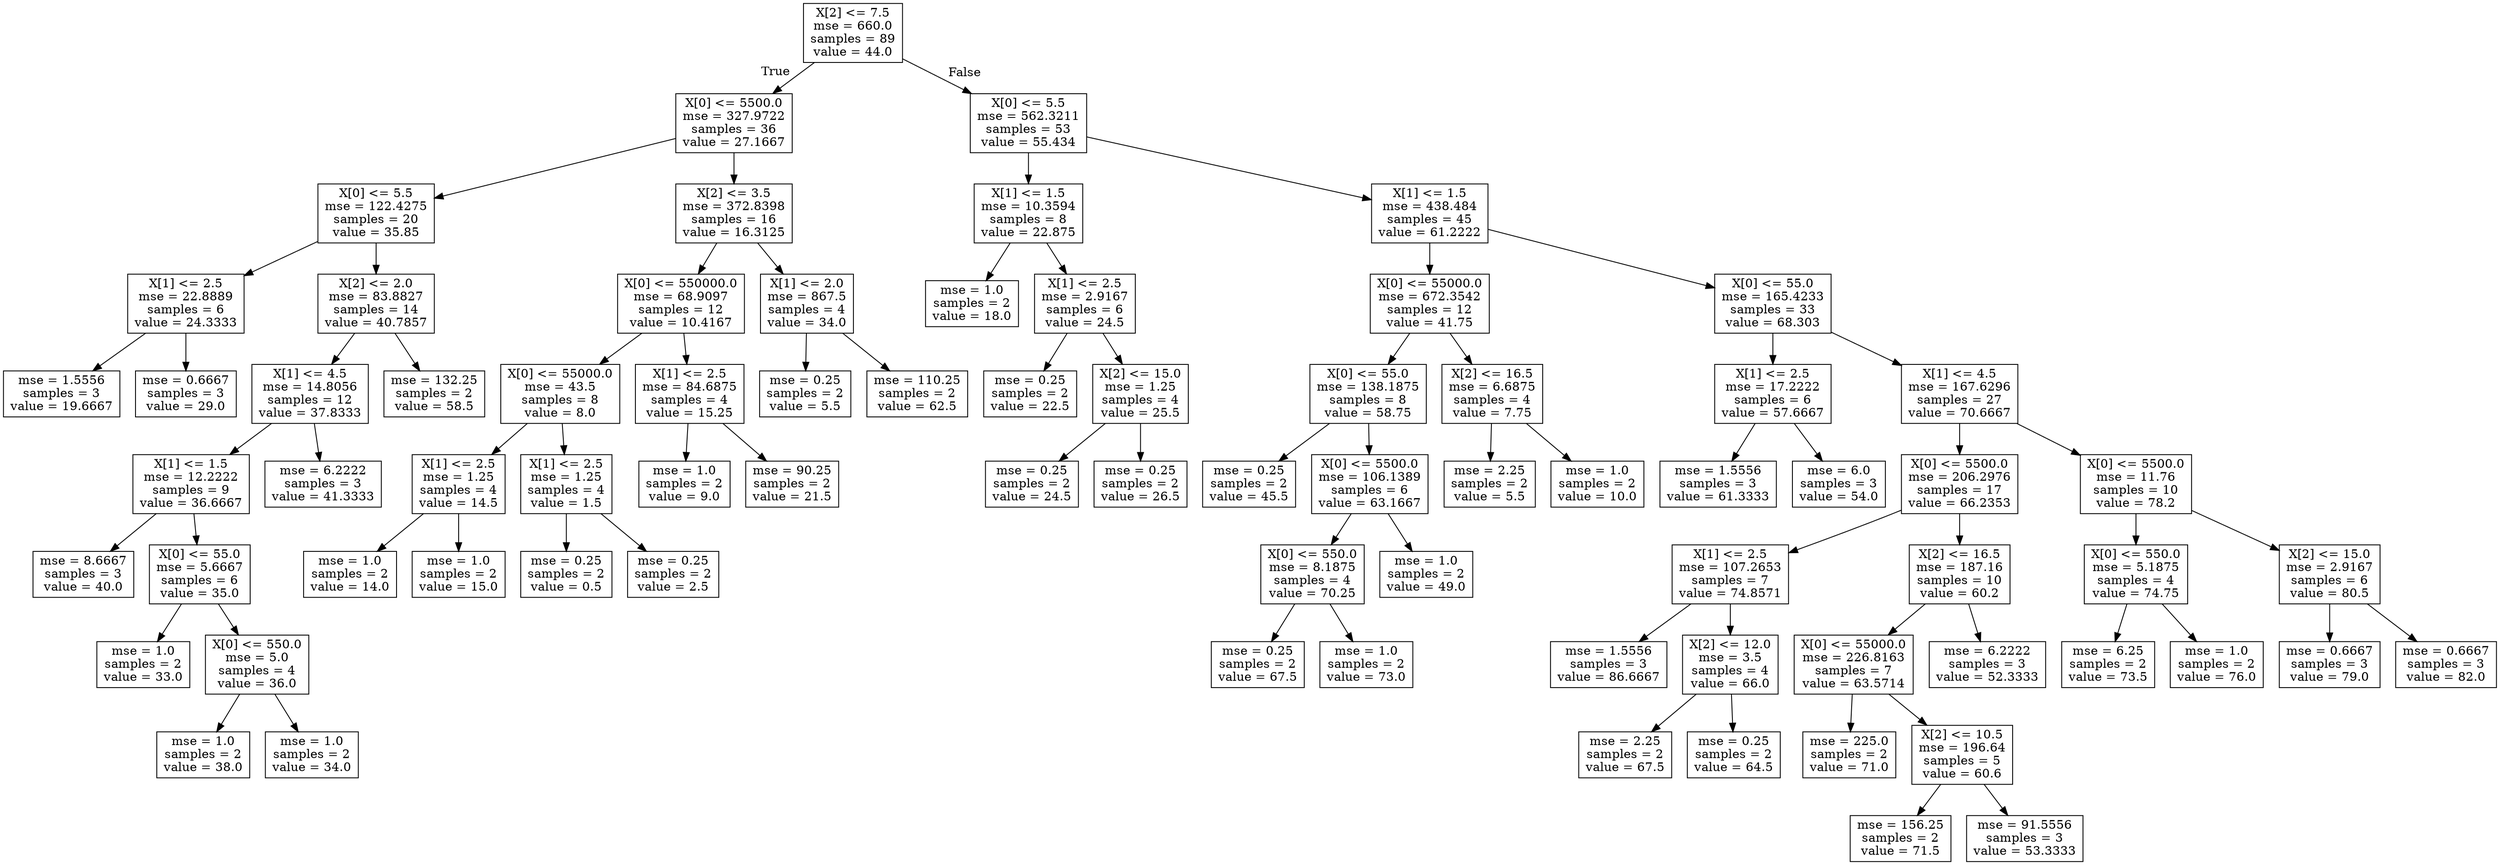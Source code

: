 digraph Tree {
node [shape=box] ;
0 [label="X[2] <= 7.5\nmse = 660.0\nsamples = 89\nvalue = 44.0"] ;
1 [label="X[0] <= 5500.0\nmse = 327.9722\nsamples = 36\nvalue = 27.1667"] ;
0 -> 1 [labeldistance=2.5, labelangle=45, headlabel="True"] ;
2 [label="X[0] <= 5.5\nmse = 122.4275\nsamples = 20\nvalue = 35.85"] ;
1 -> 2 ;
3 [label="X[1] <= 2.5\nmse = 22.8889\nsamples = 6\nvalue = 24.3333"] ;
2 -> 3 ;
4 [label="mse = 1.5556\nsamples = 3\nvalue = 19.6667"] ;
3 -> 4 ;
5 [label="mse = 0.6667\nsamples = 3\nvalue = 29.0"] ;
3 -> 5 ;
6 [label="X[2] <= 2.0\nmse = 83.8827\nsamples = 14\nvalue = 40.7857"] ;
2 -> 6 ;
7 [label="X[1] <= 4.5\nmse = 14.8056\nsamples = 12\nvalue = 37.8333"] ;
6 -> 7 ;
8 [label="X[1] <= 1.5\nmse = 12.2222\nsamples = 9\nvalue = 36.6667"] ;
7 -> 8 ;
9 [label="mse = 8.6667\nsamples = 3\nvalue = 40.0"] ;
8 -> 9 ;
10 [label="X[0] <= 55.0\nmse = 5.6667\nsamples = 6\nvalue = 35.0"] ;
8 -> 10 ;
11 [label="mse = 1.0\nsamples = 2\nvalue = 33.0"] ;
10 -> 11 ;
12 [label="X[0] <= 550.0\nmse = 5.0\nsamples = 4\nvalue = 36.0"] ;
10 -> 12 ;
13 [label="mse = 1.0\nsamples = 2\nvalue = 38.0"] ;
12 -> 13 ;
14 [label="mse = 1.0\nsamples = 2\nvalue = 34.0"] ;
12 -> 14 ;
15 [label="mse = 6.2222\nsamples = 3\nvalue = 41.3333"] ;
7 -> 15 ;
16 [label="mse = 132.25\nsamples = 2\nvalue = 58.5"] ;
6 -> 16 ;
17 [label="X[2] <= 3.5\nmse = 372.8398\nsamples = 16\nvalue = 16.3125"] ;
1 -> 17 ;
18 [label="X[0] <= 550000.0\nmse = 68.9097\nsamples = 12\nvalue = 10.4167"] ;
17 -> 18 ;
19 [label="X[0] <= 55000.0\nmse = 43.5\nsamples = 8\nvalue = 8.0"] ;
18 -> 19 ;
20 [label="X[1] <= 2.5\nmse = 1.25\nsamples = 4\nvalue = 14.5"] ;
19 -> 20 ;
21 [label="mse = 1.0\nsamples = 2\nvalue = 14.0"] ;
20 -> 21 ;
22 [label="mse = 1.0\nsamples = 2\nvalue = 15.0"] ;
20 -> 22 ;
23 [label="X[1] <= 2.5\nmse = 1.25\nsamples = 4\nvalue = 1.5"] ;
19 -> 23 ;
24 [label="mse = 0.25\nsamples = 2\nvalue = 0.5"] ;
23 -> 24 ;
25 [label="mse = 0.25\nsamples = 2\nvalue = 2.5"] ;
23 -> 25 ;
26 [label="X[1] <= 2.5\nmse = 84.6875\nsamples = 4\nvalue = 15.25"] ;
18 -> 26 ;
27 [label="mse = 1.0\nsamples = 2\nvalue = 9.0"] ;
26 -> 27 ;
28 [label="mse = 90.25\nsamples = 2\nvalue = 21.5"] ;
26 -> 28 ;
29 [label="X[1] <= 2.0\nmse = 867.5\nsamples = 4\nvalue = 34.0"] ;
17 -> 29 ;
30 [label="mse = 0.25\nsamples = 2\nvalue = 5.5"] ;
29 -> 30 ;
31 [label="mse = 110.25\nsamples = 2\nvalue = 62.5"] ;
29 -> 31 ;
32 [label="X[0] <= 5.5\nmse = 562.3211\nsamples = 53\nvalue = 55.434"] ;
0 -> 32 [labeldistance=2.5, labelangle=-45, headlabel="False"] ;
33 [label="X[1] <= 1.5\nmse = 10.3594\nsamples = 8\nvalue = 22.875"] ;
32 -> 33 ;
34 [label="mse = 1.0\nsamples = 2\nvalue = 18.0"] ;
33 -> 34 ;
35 [label="X[1] <= 2.5\nmse = 2.9167\nsamples = 6\nvalue = 24.5"] ;
33 -> 35 ;
36 [label="mse = 0.25\nsamples = 2\nvalue = 22.5"] ;
35 -> 36 ;
37 [label="X[2] <= 15.0\nmse = 1.25\nsamples = 4\nvalue = 25.5"] ;
35 -> 37 ;
38 [label="mse = 0.25\nsamples = 2\nvalue = 24.5"] ;
37 -> 38 ;
39 [label="mse = 0.25\nsamples = 2\nvalue = 26.5"] ;
37 -> 39 ;
40 [label="X[1] <= 1.5\nmse = 438.484\nsamples = 45\nvalue = 61.2222"] ;
32 -> 40 ;
41 [label="X[0] <= 55000.0\nmse = 672.3542\nsamples = 12\nvalue = 41.75"] ;
40 -> 41 ;
42 [label="X[0] <= 55.0\nmse = 138.1875\nsamples = 8\nvalue = 58.75"] ;
41 -> 42 ;
43 [label="mse = 0.25\nsamples = 2\nvalue = 45.5"] ;
42 -> 43 ;
44 [label="X[0] <= 5500.0\nmse = 106.1389\nsamples = 6\nvalue = 63.1667"] ;
42 -> 44 ;
45 [label="X[0] <= 550.0\nmse = 8.1875\nsamples = 4\nvalue = 70.25"] ;
44 -> 45 ;
46 [label="mse = 0.25\nsamples = 2\nvalue = 67.5"] ;
45 -> 46 ;
47 [label="mse = 1.0\nsamples = 2\nvalue = 73.0"] ;
45 -> 47 ;
48 [label="mse = 1.0\nsamples = 2\nvalue = 49.0"] ;
44 -> 48 ;
49 [label="X[2] <= 16.5\nmse = 6.6875\nsamples = 4\nvalue = 7.75"] ;
41 -> 49 ;
50 [label="mse = 2.25\nsamples = 2\nvalue = 5.5"] ;
49 -> 50 ;
51 [label="mse = 1.0\nsamples = 2\nvalue = 10.0"] ;
49 -> 51 ;
52 [label="X[0] <= 55.0\nmse = 165.4233\nsamples = 33\nvalue = 68.303"] ;
40 -> 52 ;
53 [label="X[1] <= 2.5\nmse = 17.2222\nsamples = 6\nvalue = 57.6667"] ;
52 -> 53 ;
54 [label="mse = 1.5556\nsamples = 3\nvalue = 61.3333"] ;
53 -> 54 ;
55 [label="mse = 6.0\nsamples = 3\nvalue = 54.0"] ;
53 -> 55 ;
56 [label="X[1] <= 4.5\nmse = 167.6296\nsamples = 27\nvalue = 70.6667"] ;
52 -> 56 ;
57 [label="X[0] <= 5500.0\nmse = 206.2976\nsamples = 17\nvalue = 66.2353"] ;
56 -> 57 ;
58 [label="X[1] <= 2.5\nmse = 107.2653\nsamples = 7\nvalue = 74.8571"] ;
57 -> 58 ;
59 [label="mse = 1.5556\nsamples = 3\nvalue = 86.6667"] ;
58 -> 59 ;
60 [label="X[2] <= 12.0\nmse = 3.5\nsamples = 4\nvalue = 66.0"] ;
58 -> 60 ;
61 [label="mse = 2.25\nsamples = 2\nvalue = 67.5"] ;
60 -> 61 ;
62 [label="mse = 0.25\nsamples = 2\nvalue = 64.5"] ;
60 -> 62 ;
63 [label="X[2] <= 16.5\nmse = 187.16\nsamples = 10\nvalue = 60.2"] ;
57 -> 63 ;
64 [label="X[0] <= 55000.0\nmse = 226.8163\nsamples = 7\nvalue = 63.5714"] ;
63 -> 64 ;
65 [label="mse = 225.0\nsamples = 2\nvalue = 71.0"] ;
64 -> 65 ;
66 [label="X[2] <= 10.5\nmse = 196.64\nsamples = 5\nvalue = 60.6"] ;
64 -> 66 ;
67 [label="mse = 156.25\nsamples = 2\nvalue = 71.5"] ;
66 -> 67 ;
68 [label="mse = 91.5556\nsamples = 3\nvalue = 53.3333"] ;
66 -> 68 ;
69 [label="mse = 6.2222\nsamples = 3\nvalue = 52.3333"] ;
63 -> 69 ;
70 [label="X[0] <= 5500.0\nmse = 11.76\nsamples = 10\nvalue = 78.2"] ;
56 -> 70 ;
71 [label="X[0] <= 550.0\nmse = 5.1875\nsamples = 4\nvalue = 74.75"] ;
70 -> 71 ;
72 [label="mse = 6.25\nsamples = 2\nvalue = 73.5"] ;
71 -> 72 ;
73 [label="mse = 1.0\nsamples = 2\nvalue = 76.0"] ;
71 -> 73 ;
74 [label="X[2] <= 15.0\nmse = 2.9167\nsamples = 6\nvalue = 80.5"] ;
70 -> 74 ;
75 [label="mse = 0.6667\nsamples = 3\nvalue = 79.0"] ;
74 -> 75 ;
76 [label="mse = 0.6667\nsamples = 3\nvalue = 82.0"] ;
74 -> 76 ;
}